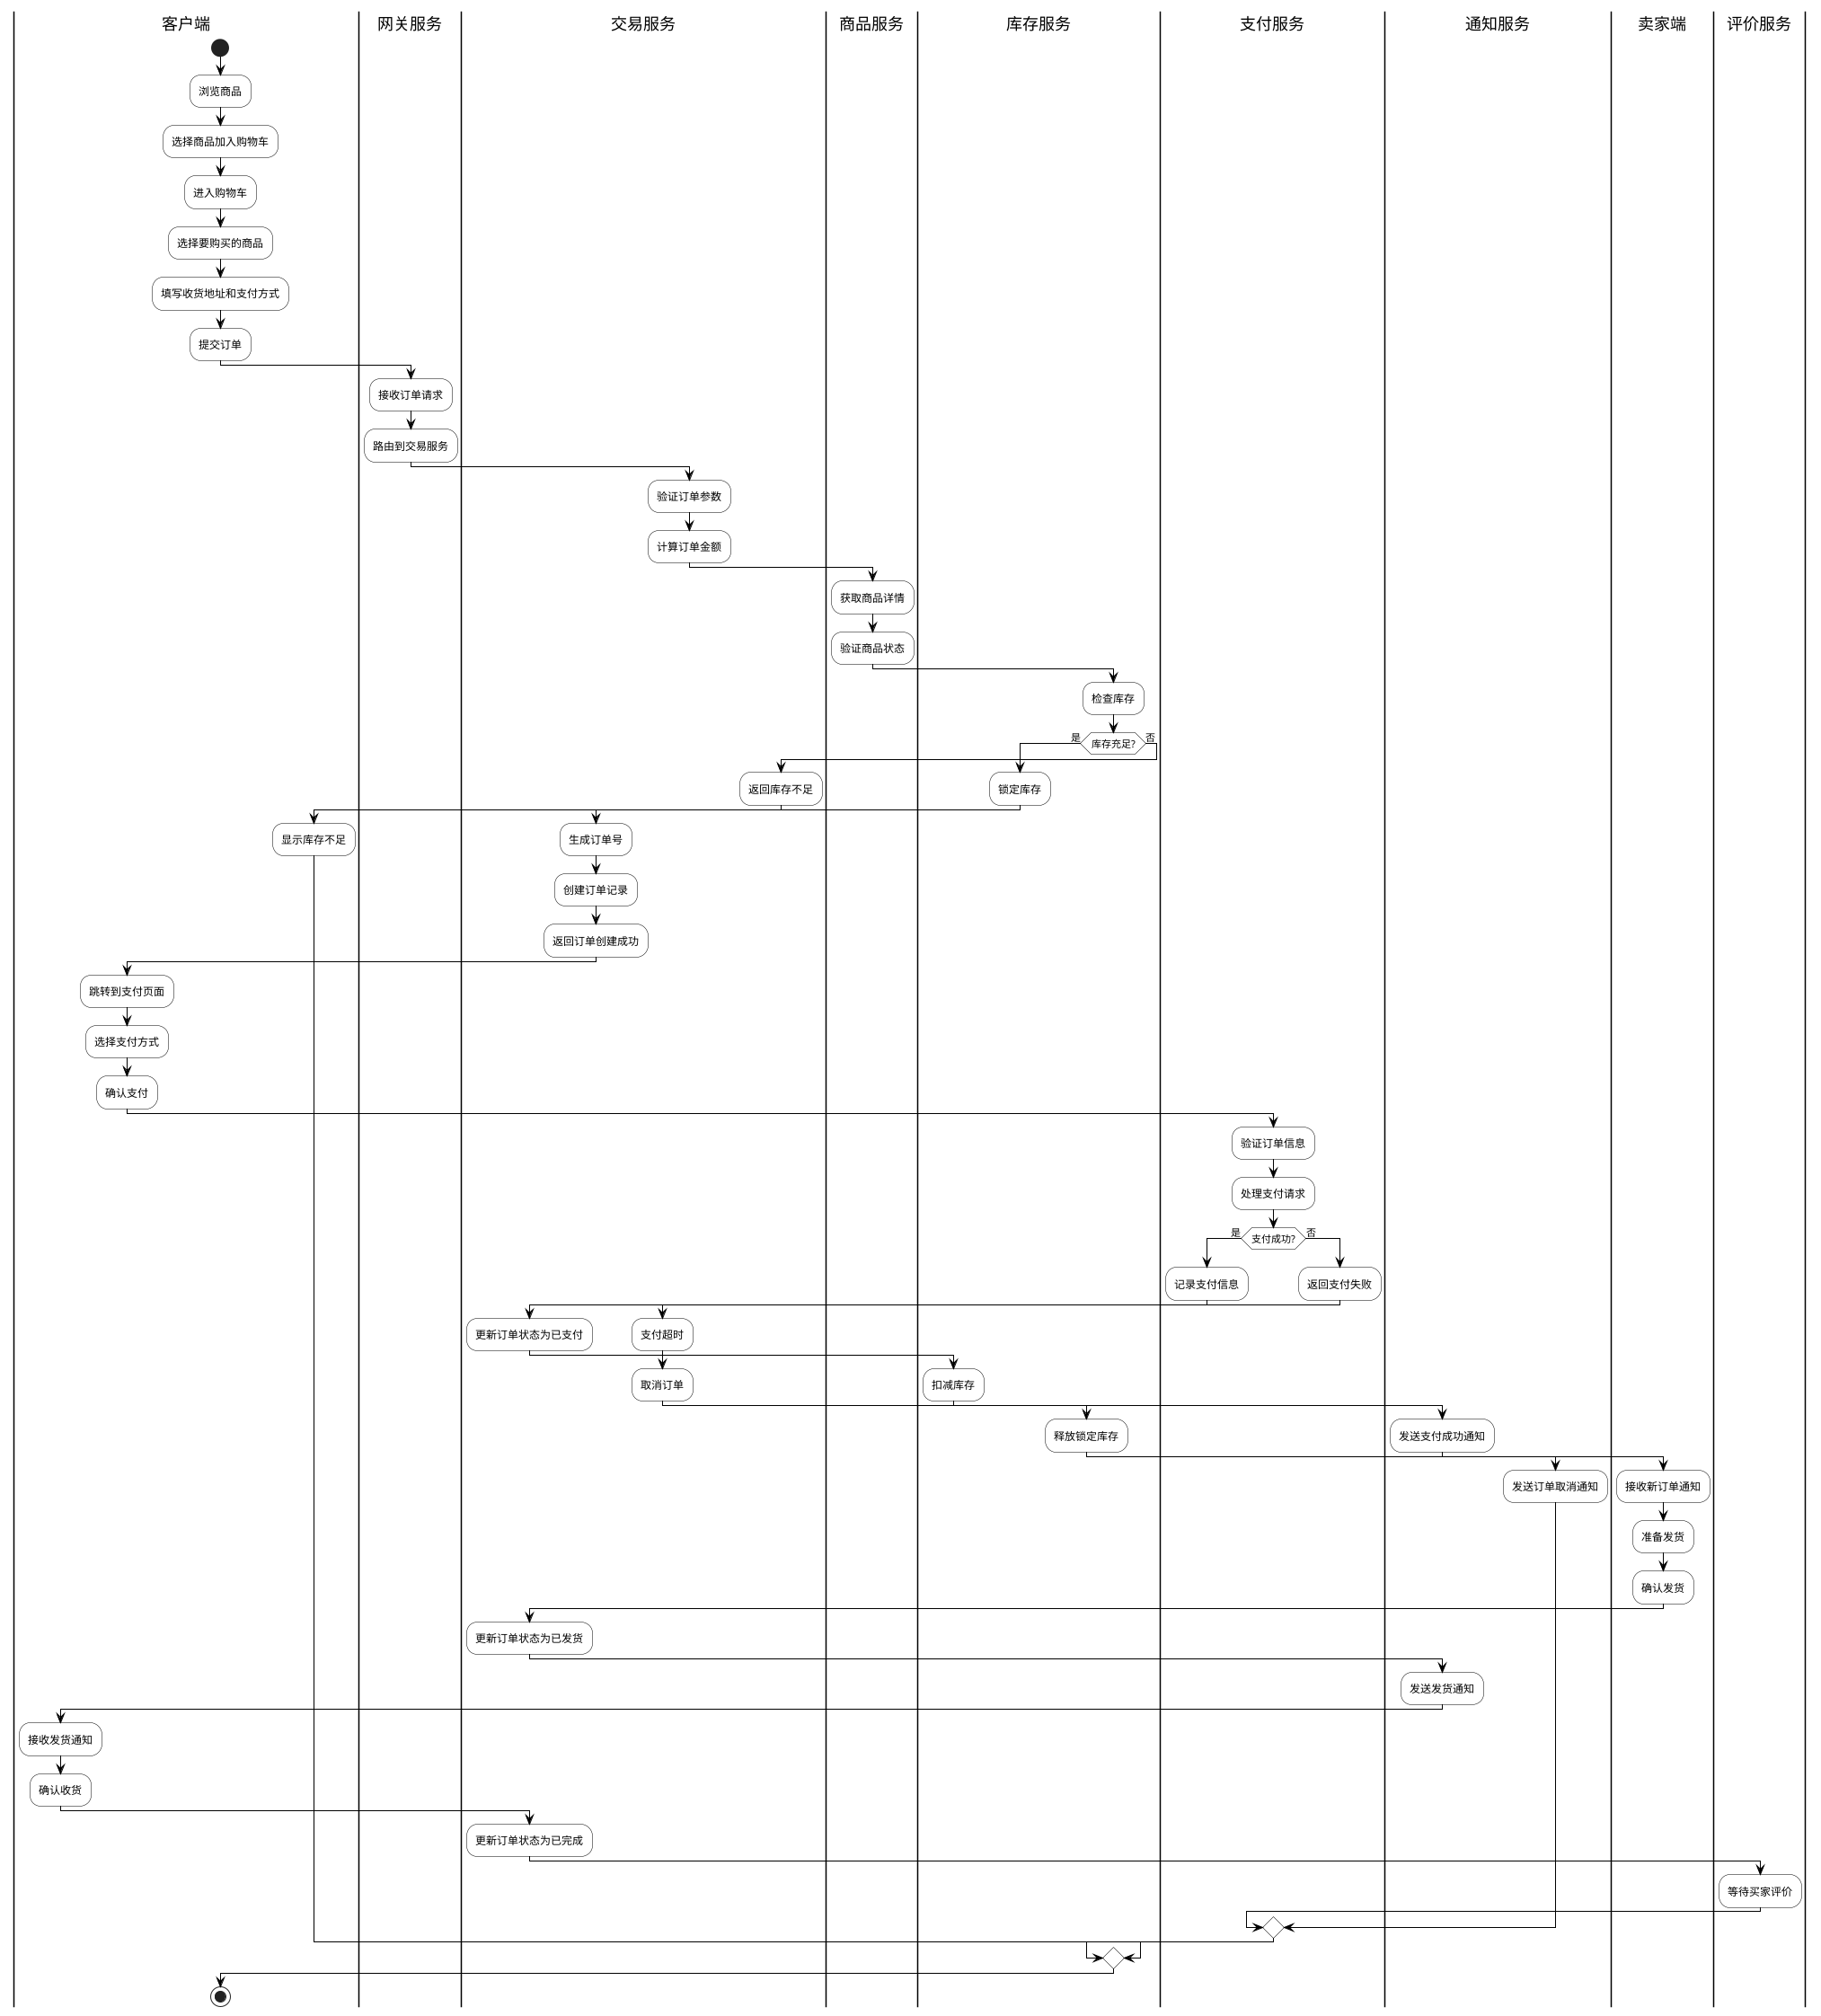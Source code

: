@startuml 电商平台订单处理流程

' 样式设置
skinparam activity {
  BackgroundColor White
  BorderColor Black
  ArrowColor Black
}

|客户端|
start
:浏览商品;
:选择商品加入购物车;
:进入购物车;
:选择要购买的商品;
:填写收货地址和支付方式;
:提交订单;

|网关服务|
:接收订单请求;
:路由到交易服务;

|交易服务|
:验证订单参数;
:计算订单金额;

|商品服务|
:获取商品详情;
:验证商品状态;

|库存服务|
:检查库存;

if (库存充足?) then (是)
  :锁定库存;
  |交易服务|
  :生成订单号;
  :创建订单记录;
  :返回订单创建成功;
  
  |客户端|
  :跳转到支付页面;
  :选择支付方式;
  :确认支付;
  
  |支付服务|
  :验证订单信息;
  :处理支付请求;
  
  if (支付成功?) then (是)
    :记录支付信息;
    |交易服务|
    :更新订单状态为已支付;
    |库存服务|
    :扣减库存;
    |通知服务|
    :发送支付成功通知;
    |卖家端|
    :接收新订单通知;
    :准备发货;
    :确认发货;
    |交易服务|
    :更新订单状态为已发货;
    |通知服务|
    :发送发货通知;
    |客户端|
    :接收发货通知;
    :确认收货;
    |交易服务|
    :更新订单状态为已完成;
    |评价服务|
    :等待买家评价;
  else (否)
    |支付服务|
    :返回支付失败;
    |交易服务|
    :支付超时;
    :取消订单;
    |库存服务|
    :释放锁定库存;
    |通知服务|
    :发送订单取消通知;
  endif
else (否)
  |交易服务|
  :返回库存不足;
  |客户端|
  :显示库存不足;
endif

|客户端|
stop

@enduml 